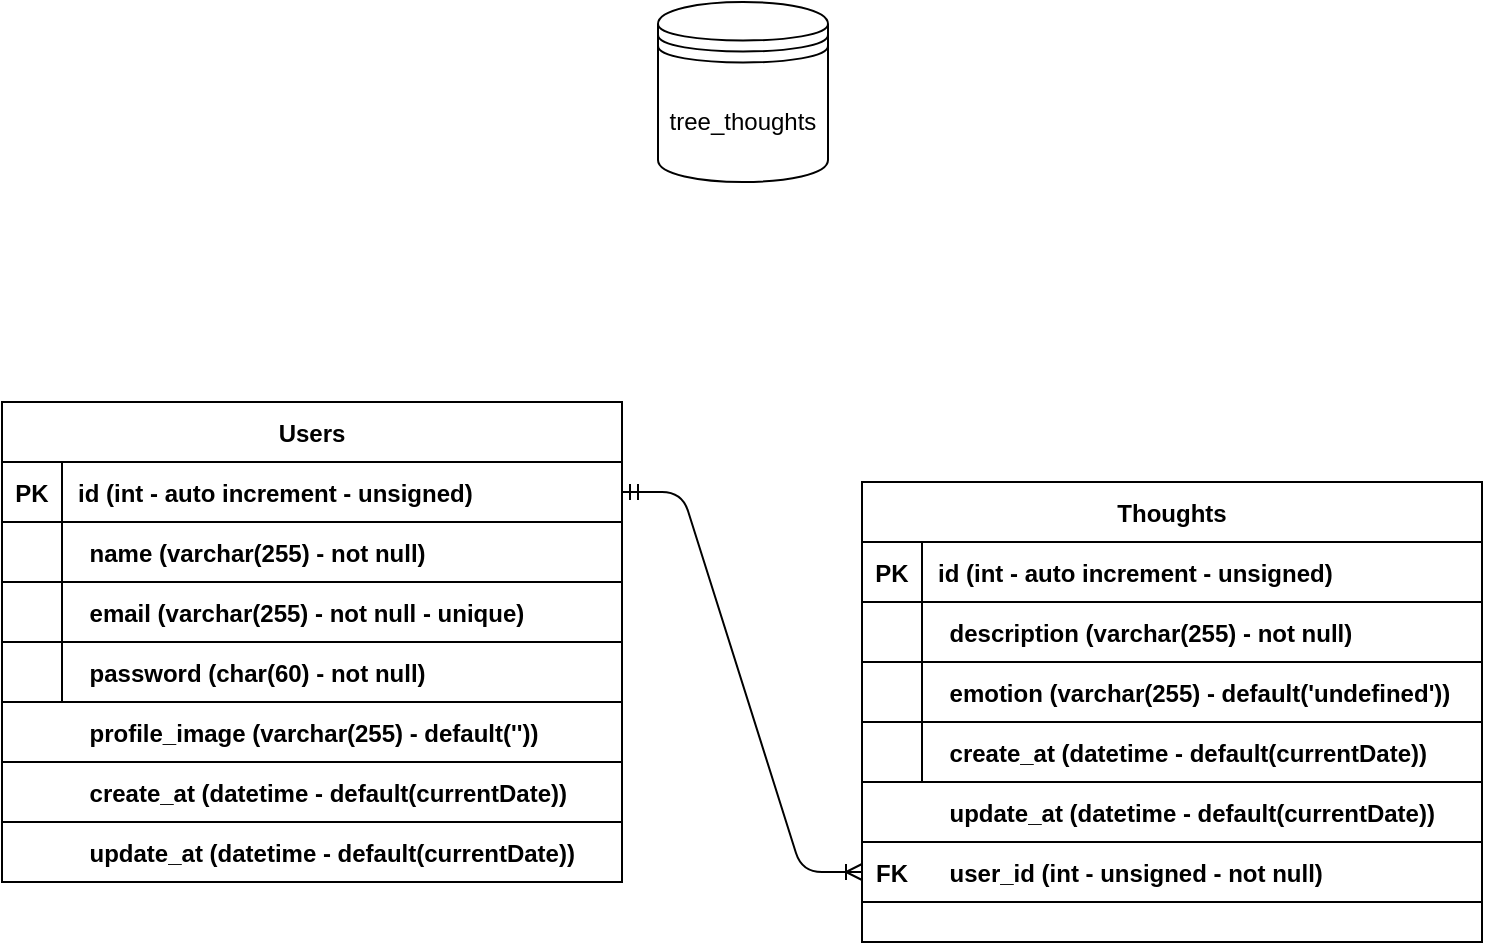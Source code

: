 <mxfile version="14.8.2" type="github">
  <diagram id="dFQ83MWQbFeCM8F21P78" name="Page-1">
    <mxGraphModel dx="569" dy="310" grid="1" gridSize="10" guides="1" tooltips="1" connect="1" arrows="1" fold="1" page="1" pageScale="1" pageWidth="850" pageHeight="1100" math="0" shadow="0">
      <root>
        <mxCell id="0" />
        <mxCell id="1" parent="0" />
        <mxCell id="xou5hH0iGpgoQNsRLM-i-1" value="tree_thoughts" style="shape=datastore;whiteSpace=wrap;html=1;" vertex="1" parent="1">
          <mxGeometry x="383" y="50" width="85" height="90" as="geometry" />
        </mxCell>
        <mxCell id="xou5hH0iGpgoQNsRLM-i-2" value="Users" style="shape=table;startSize=30;container=1;collapsible=1;childLayout=tableLayout;fixedRows=1;rowLines=0;fontStyle=1;align=center;resizeLast=1;" vertex="1" parent="1">
          <mxGeometry x="55" y="250" width="310" height="240" as="geometry" />
        </mxCell>
        <mxCell id="xou5hH0iGpgoQNsRLM-i-3" value="" style="shape=partialRectangle;collapsible=0;dropTarget=0;pointerEvents=0;fillColor=none;top=0;left=0;bottom=1;right=0;points=[[0,0.5],[1,0.5]];portConstraint=eastwest;" vertex="1" parent="xou5hH0iGpgoQNsRLM-i-2">
          <mxGeometry y="30" width="310" height="30" as="geometry" />
        </mxCell>
        <mxCell id="xou5hH0iGpgoQNsRLM-i-4" value="PK" style="shape=partialRectangle;connectable=0;fillColor=none;top=0;left=0;bottom=0;right=0;fontStyle=1;overflow=hidden;" vertex="1" parent="xou5hH0iGpgoQNsRLM-i-3">
          <mxGeometry width="30" height="30" as="geometry" />
        </mxCell>
        <mxCell id="xou5hH0iGpgoQNsRLM-i-5" value="id (int - auto increment - unsigned)" style="shape=partialRectangle;connectable=0;fillColor=none;top=0;left=0;bottom=0;right=0;align=left;spacingLeft=6;fontStyle=1;overflow=hidden;" vertex="1" parent="xou5hH0iGpgoQNsRLM-i-3">
          <mxGeometry x="30" width="280" height="30" as="geometry" />
        </mxCell>
        <mxCell id="xou5hH0iGpgoQNsRLM-i-6" value="" style="shape=partialRectangle;collapsible=0;dropTarget=0;pointerEvents=0;fillColor=none;top=0;left=0;bottom=0;right=0;points=[[0,0.5],[1,0.5]];portConstraint=eastwest;" vertex="1" parent="xou5hH0iGpgoQNsRLM-i-2">
          <mxGeometry y="60" width="310" height="30" as="geometry" />
        </mxCell>
        <mxCell id="xou5hH0iGpgoQNsRLM-i-7" value="" style="shape=partialRectangle;connectable=0;fillColor=none;top=0;left=0;bottom=0;right=0;editable=1;overflow=hidden;" vertex="1" parent="xou5hH0iGpgoQNsRLM-i-6">
          <mxGeometry width="30" height="30" as="geometry" />
        </mxCell>
        <mxCell id="xou5hH0iGpgoQNsRLM-i-8" value="" style="shape=partialRectangle;connectable=0;fillColor=none;top=0;left=0;bottom=0;right=0;align=left;spacingLeft=6;overflow=hidden;" vertex="1" parent="xou5hH0iGpgoQNsRLM-i-6">
          <mxGeometry x="30" width="280" height="30" as="geometry" />
        </mxCell>
        <mxCell id="xou5hH0iGpgoQNsRLM-i-9" value="" style="shape=partialRectangle;collapsible=0;dropTarget=0;pointerEvents=0;fillColor=none;top=0;left=0;bottom=0;right=0;points=[[0,0.5],[1,0.5]];portConstraint=eastwest;" vertex="1" parent="xou5hH0iGpgoQNsRLM-i-2">
          <mxGeometry y="90" width="310" height="30" as="geometry" />
        </mxCell>
        <mxCell id="xou5hH0iGpgoQNsRLM-i-10" value="" style="shape=partialRectangle;connectable=0;fillColor=none;top=0;left=0;bottom=0;right=0;editable=1;overflow=hidden;" vertex="1" parent="xou5hH0iGpgoQNsRLM-i-9">
          <mxGeometry width="30" height="30" as="geometry" />
        </mxCell>
        <mxCell id="xou5hH0iGpgoQNsRLM-i-11" value="" style="shape=partialRectangle;connectable=0;fillColor=none;top=0;left=0;bottom=0;right=0;align=left;spacingLeft=6;overflow=hidden;" vertex="1" parent="xou5hH0iGpgoQNsRLM-i-9">
          <mxGeometry x="30" width="280" height="30" as="geometry" />
        </mxCell>
        <mxCell id="xou5hH0iGpgoQNsRLM-i-12" value="" style="shape=partialRectangle;collapsible=0;dropTarget=0;pointerEvents=0;fillColor=none;top=0;left=0;bottom=0;right=0;points=[[0,0.5],[1,0.5]];portConstraint=eastwest;" vertex="1" parent="xou5hH0iGpgoQNsRLM-i-2">
          <mxGeometry y="120" width="310" height="30" as="geometry" />
        </mxCell>
        <mxCell id="xou5hH0iGpgoQNsRLM-i-13" value="" style="shape=partialRectangle;connectable=0;fillColor=none;top=0;left=0;bottom=0;right=0;editable=1;overflow=hidden;" vertex="1" parent="xou5hH0iGpgoQNsRLM-i-12">
          <mxGeometry width="30" height="30" as="geometry" />
        </mxCell>
        <mxCell id="xou5hH0iGpgoQNsRLM-i-14" value="" style="shape=partialRectangle;connectable=0;fillColor=none;top=0;left=0;bottom=0;right=0;align=left;spacingLeft=6;overflow=hidden;" vertex="1" parent="xou5hH0iGpgoQNsRLM-i-12">
          <mxGeometry x="30" width="280" height="30" as="geometry" />
        </mxCell>
        <mxCell id="xou5hH0iGpgoQNsRLM-i-15" value="" style="shape=partialRectangle;collapsible=0;dropTarget=0;pointerEvents=0;fillColor=none;top=0;left=0;bottom=1;right=0;points=[[0,0.5],[1,0.5]];portConstraint=eastwest;" vertex="1" parent="1">
          <mxGeometry x="55" y="310" width="310" height="30" as="geometry" />
        </mxCell>
        <mxCell id="xou5hH0iGpgoQNsRLM-i-16" value="" style="shape=partialRectangle;connectable=0;fillColor=none;top=0;left=0;bottom=0;right=0;fontStyle=1;overflow=hidden;" vertex="1" parent="xou5hH0iGpgoQNsRLM-i-15">
          <mxGeometry width="51.667" height="30" as="geometry" />
        </mxCell>
        <mxCell id="xou5hH0iGpgoQNsRLM-i-17" value="name (varchar(255) - not null)" style="shape=partialRectangle;connectable=0;fillColor=none;top=0;left=0;bottom=0;right=0;align=left;spacingLeft=6;fontStyle=1;overflow=hidden;" vertex="1" parent="xou5hH0iGpgoQNsRLM-i-15">
          <mxGeometry x="35.769" width="274.231" height="30" as="geometry" />
        </mxCell>
        <mxCell id="xou5hH0iGpgoQNsRLM-i-18" value="" style="shape=partialRectangle;collapsible=0;dropTarget=0;pointerEvents=0;fillColor=none;top=0;left=0;bottom=1;right=0;points=[[0,0.5],[1,0.5]];portConstraint=eastwest;" vertex="1" parent="1">
          <mxGeometry x="55" y="340" width="310" height="30" as="geometry" />
        </mxCell>
        <mxCell id="xou5hH0iGpgoQNsRLM-i-19" value="" style="shape=partialRectangle;connectable=0;fillColor=none;top=0;left=0;bottom=0;right=0;fontStyle=1;overflow=hidden;" vertex="1" parent="xou5hH0iGpgoQNsRLM-i-18">
          <mxGeometry width="51.667" height="30" as="geometry" />
        </mxCell>
        <mxCell id="xou5hH0iGpgoQNsRLM-i-20" value="email (varchar(255) - not null - unique)" style="shape=partialRectangle;connectable=0;fillColor=none;top=0;left=0;bottom=0;right=0;align=left;spacingLeft=6;fontStyle=1;overflow=hidden;" vertex="1" parent="xou5hH0iGpgoQNsRLM-i-18">
          <mxGeometry x="35.769" width="274.231" height="30" as="geometry" />
        </mxCell>
        <mxCell id="xou5hH0iGpgoQNsRLM-i-24" value="" style="shape=partialRectangle;collapsible=0;dropTarget=0;pointerEvents=0;fillColor=none;top=0;left=0;bottom=1;right=0;points=[[0,0.5],[1,0.5]];portConstraint=eastwest;" vertex="1" parent="1">
          <mxGeometry x="55" y="370" width="310" height="30" as="geometry" />
        </mxCell>
        <mxCell id="xou5hH0iGpgoQNsRLM-i-25" value="" style="shape=partialRectangle;connectable=0;fillColor=none;top=0;left=0;bottom=0;right=0;fontStyle=1;overflow=hidden;" vertex="1" parent="xou5hH0iGpgoQNsRLM-i-24">
          <mxGeometry width="51.667" height="30" as="geometry" />
        </mxCell>
        <mxCell id="xou5hH0iGpgoQNsRLM-i-26" value="password (char(60) - not null)" style="shape=partialRectangle;connectable=0;fillColor=none;top=0;left=0;bottom=0;right=0;align=left;spacingLeft=6;fontStyle=1;overflow=hidden;" vertex="1" parent="xou5hH0iGpgoQNsRLM-i-24">
          <mxGeometry x="35.769" width="274.231" height="30" as="geometry" />
        </mxCell>
        <mxCell id="xou5hH0iGpgoQNsRLM-i-27" value="" style="shape=partialRectangle;collapsible=0;dropTarget=0;pointerEvents=0;fillColor=none;top=0;left=0;bottom=1;right=0;points=[[0,0.5],[1,0.5]];portConstraint=eastwest;" vertex="1" parent="1">
          <mxGeometry x="55" y="400" width="310" height="30" as="geometry" />
        </mxCell>
        <mxCell id="xou5hH0iGpgoQNsRLM-i-28" value="" style="shape=partialRectangle;connectable=0;fillColor=none;top=0;left=0;bottom=0;right=0;fontStyle=1;overflow=hidden;" vertex="1" parent="xou5hH0iGpgoQNsRLM-i-27">
          <mxGeometry width="51.667" height="30" as="geometry" />
        </mxCell>
        <mxCell id="xou5hH0iGpgoQNsRLM-i-29" value="profile_image (varchar(255) - default(&#39;&#39;))" style="shape=partialRectangle;connectable=0;fillColor=none;top=0;left=0;bottom=0;right=0;align=left;spacingLeft=6;fontStyle=1;overflow=hidden;" vertex="1" parent="xou5hH0iGpgoQNsRLM-i-27">
          <mxGeometry x="35.769" width="274.231" height="30" as="geometry" />
        </mxCell>
        <mxCell id="xou5hH0iGpgoQNsRLM-i-30" value="Thoughts" style="shape=table;startSize=30;container=1;collapsible=1;childLayout=tableLayout;fixedRows=1;rowLines=0;fontStyle=1;align=center;resizeLast=1;" vertex="1" parent="1">
          <mxGeometry x="485" y="290" width="310" height="230" as="geometry" />
        </mxCell>
        <mxCell id="xou5hH0iGpgoQNsRLM-i-31" value="" style="shape=partialRectangle;collapsible=0;dropTarget=0;pointerEvents=0;fillColor=none;top=0;left=0;bottom=1;right=0;points=[[0,0.5],[1,0.5]];portConstraint=eastwest;" vertex="1" parent="xou5hH0iGpgoQNsRLM-i-30">
          <mxGeometry y="30" width="310" height="30" as="geometry" />
        </mxCell>
        <mxCell id="xou5hH0iGpgoQNsRLM-i-32" value="PK" style="shape=partialRectangle;connectable=0;fillColor=none;top=0;left=0;bottom=0;right=0;fontStyle=1;overflow=hidden;" vertex="1" parent="xou5hH0iGpgoQNsRLM-i-31">
          <mxGeometry width="30" height="30" as="geometry" />
        </mxCell>
        <mxCell id="xou5hH0iGpgoQNsRLM-i-33" value="id (int - auto increment - unsigned)" style="shape=partialRectangle;connectable=0;fillColor=none;top=0;left=0;bottom=0;right=0;align=left;spacingLeft=6;fontStyle=1;overflow=hidden;" vertex="1" parent="xou5hH0iGpgoQNsRLM-i-31">
          <mxGeometry x="30" width="280" height="30" as="geometry" />
        </mxCell>
        <mxCell id="xou5hH0iGpgoQNsRLM-i-34" value="" style="shape=partialRectangle;collapsible=0;dropTarget=0;pointerEvents=0;fillColor=none;top=0;left=0;bottom=0;right=0;points=[[0,0.5],[1,0.5]];portConstraint=eastwest;" vertex="1" parent="xou5hH0iGpgoQNsRLM-i-30">
          <mxGeometry y="60" width="310" height="30" as="geometry" />
        </mxCell>
        <mxCell id="xou5hH0iGpgoQNsRLM-i-35" value="" style="shape=partialRectangle;connectable=0;fillColor=none;top=0;left=0;bottom=0;right=0;editable=1;overflow=hidden;" vertex="1" parent="xou5hH0iGpgoQNsRLM-i-34">
          <mxGeometry width="30" height="30" as="geometry" />
        </mxCell>
        <mxCell id="xou5hH0iGpgoQNsRLM-i-36" value="" style="shape=partialRectangle;connectable=0;fillColor=none;top=0;left=0;bottom=0;right=0;align=left;spacingLeft=6;overflow=hidden;" vertex="1" parent="xou5hH0iGpgoQNsRLM-i-34">
          <mxGeometry x="30" width="280" height="30" as="geometry" />
        </mxCell>
        <mxCell id="xou5hH0iGpgoQNsRLM-i-37" value="" style="shape=partialRectangle;collapsible=0;dropTarget=0;pointerEvents=0;fillColor=none;top=0;left=0;bottom=0;right=0;points=[[0,0.5],[1,0.5]];portConstraint=eastwest;" vertex="1" parent="xou5hH0iGpgoQNsRLM-i-30">
          <mxGeometry y="90" width="310" height="30" as="geometry" />
        </mxCell>
        <mxCell id="xou5hH0iGpgoQNsRLM-i-38" value="" style="shape=partialRectangle;connectable=0;fillColor=none;top=0;left=0;bottom=0;right=0;editable=1;overflow=hidden;" vertex="1" parent="xou5hH0iGpgoQNsRLM-i-37">
          <mxGeometry width="30" height="30" as="geometry" />
        </mxCell>
        <mxCell id="xou5hH0iGpgoQNsRLM-i-39" value="" style="shape=partialRectangle;connectable=0;fillColor=none;top=0;left=0;bottom=0;right=0;align=left;spacingLeft=6;overflow=hidden;" vertex="1" parent="xou5hH0iGpgoQNsRLM-i-37">
          <mxGeometry x="30" width="280" height="30" as="geometry" />
        </mxCell>
        <mxCell id="xou5hH0iGpgoQNsRLM-i-40" value="" style="shape=partialRectangle;collapsible=0;dropTarget=0;pointerEvents=0;fillColor=none;top=0;left=0;bottom=0;right=0;points=[[0,0.5],[1,0.5]];portConstraint=eastwest;" vertex="1" parent="xou5hH0iGpgoQNsRLM-i-30">
          <mxGeometry y="120" width="310" height="30" as="geometry" />
        </mxCell>
        <mxCell id="xou5hH0iGpgoQNsRLM-i-41" value="" style="shape=partialRectangle;connectable=0;fillColor=none;top=0;left=0;bottom=0;right=0;editable=1;overflow=hidden;" vertex="1" parent="xou5hH0iGpgoQNsRLM-i-40">
          <mxGeometry width="30" height="30" as="geometry" />
        </mxCell>
        <mxCell id="xou5hH0iGpgoQNsRLM-i-42" value="" style="shape=partialRectangle;connectable=0;fillColor=none;top=0;left=0;bottom=0;right=0;align=left;spacingLeft=6;overflow=hidden;" vertex="1" parent="xou5hH0iGpgoQNsRLM-i-40">
          <mxGeometry x="30" width="280" height="30" as="geometry" />
        </mxCell>
        <mxCell id="xou5hH0iGpgoQNsRLM-i-43" value="" style="shape=partialRectangle;collapsible=0;dropTarget=0;pointerEvents=0;fillColor=none;top=0;left=0;bottom=1;right=0;points=[[0,0.5],[1,0.5]];portConstraint=eastwest;" vertex="1" parent="1">
          <mxGeometry x="485" y="350" width="310" height="30" as="geometry" />
        </mxCell>
        <mxCell id="xou5hH0iGpgoQNsRLM-i-44" value="" style="shape=partialRectangle;connectable=0;fillColor=none;top=0;left=0;bottom=0;right=0;fontStyle=1;overflow=hidden;" vertex="1" parent="xou5hH0iGpgoQNsRLM-i-43">
          <mxGeometry width="51.667" height="30" as="geometry" />
        </mxCell>
        <mxCell id="xou5hH0iGpgoQNsRLM-i-45" value="description (varchar(255) - not null)" style="shape=partialRectangle;connectable=0;fillColor=none;top=0;left=0;bottom=0;right=0;align=left;spacingLeft=6;fontStyle=1;overflow=hidden;" vertex="1" parent="xou5hH0iGpgoQNsRLM-i-43">
          <mxGeometry x="35.769" width="274.231" height="30" as="geometry" />
        </mxCell>
        <mxCell id="xou5hH0iGpgoQNsRLM-i-46" value="" style="shape=partialRectangle;collapsible=0;dropTarget=0;pointerEvents=0;fillColor=none;top=0;left=0;bottom=1;right=0;points=[[0,0.5],[1,0.5]];portConstraint=eastwest;" vertex="1" parent="1">
          <mxGeometry x="485" y="410" width="310" height="30" as="geometry" />
        </mxCell>
        <mxCell id="xou5hH0iGpgoQNsRLM-i-47" value="" style="shape=partialRectangle;connectable=0;fillColor=none;top=0;left=0;bottom=0;right=0;fontStyle=1;overflow=hidden;" vertex="1" parent="xou5hH0iGpgoQNsRLM-i-46">
          <mxGeometry width="51.667" height="30" as="geometry" />
        </mxCell>
        <mxCell id="xou5hH0iGpgoQNsRLM-i-48" value="create_at (datetime - default(currentDate))" style="shape=partialRectangle;connectable=0;fillColor=none;top=0;left=0;bottom=0;right=0;align=left;spacingLeft=6;fontStyle=1;overflow=hidden;" vertex="1" parent="xou5hH0iGpgoQNsRLM-i-46">
          <mxGeometry x="35.769" width="274.231" height="30" as="geometry" />
        </mxCell>
        <mxCell id="xou5hH0iGpgoQNsRLM-i-49" value="" style="shape=partialRectangle;collapsible=0;dropTarget=0;pointerEvents=0;fillColor=none;top=0;left=0;bottom=1;right=0;points=[[0,0.5],[1,0.5]];portConstraint=eastwest;" vertex="1" parent="1">
          <mxGeometry x="485" y="380" width="310" height="30" as="geometry" />
        </mxCell>
        <mxCell id="xou5hH0iGpgoQNsRLM-i-50" value="" style="shape=partialRectangle;connectable=0;fillColor=none;top=0;left=0;bottom=0;right=0;fontStyle=1;overflow=hidden;" vertex="1" parent="xou5hH0iGpgoQNsRLM-i-49">
          <mxGeometry width="51.667" height="30" as="geometry" />
        </mxCell>
        <mxCell id="xou5hH0iGpgoQNsRLM-i-51" value="emotion (varchar(255) - default(&#39;undefined&#39;))" style="shape=partialRectangle;connectable=0;fillColor=none;top=0;left=0;bottom=0;right=0;align=left;spacingLeft=6;fontStyle=1;overflow=hidden;" vertex="1" parent="xou5hH0iGpgoQNsRLM-i-49">
          <mxGeometry x="35.769" width="274.231" height="30" as="geometry" />
        </mxCell>
        <mxCell id="xou5hH0iGpgoQNsRLM-i-55" value="" style="shape=partialRectangle;collapsible=0;dropTarget=0;pointerEvents=0;fillColor=none;top=0;left=0;bottom=1;right=0;points=[[0,0.5],[1,0.5]];portConstraint=eastwest;" vertex="1" parent="1">
          <mxGeometry x="55" y="430" width="310" height="30" as="geometry" />
        </mxCell>
        <mxCell id="xou5hH0iGpgoQNsRLM-i-56" value="" style="shape=partialRectangle;connectable=0;fillColor=none;top=0;left=0;bottom=0;right=0;fontStyle=1;overflow=hidden;" vertex="1" parent="xou5hH0iGpgoQNsRLM-i-55">
          <mxGeometry width="51.667" height="30" as="geometry" />
        </mxCell>
        <mxCell id="xou5hH0iGpgoQNsRLM-i-57" value="create_at (datetime - default(currentDate))" style="shape=partialRectangle;connectable=0;fillColor=none;top=0;left=0;bottom=0;right=0;align=left;spacingLeft=6;fontStyle=1;overflow=hidden;" vertex="1" parent="xou5hH0iGpgoQNsRLM-i-55">
          <mxGeometry x="35.769" width="274.231" height="30" as="geometry" />
        </mxCell>
        <mxCell id="xou5hH0iGpgoQNsRLM-i-58" value="" style="shape=partialRectangle;collapsible=0;dropTarget=0;pointerEvents=0;fillColor=none;top=0;left=0;bottom=1;right=0;points=[[0,0.5],[1,0.5]];portConstraint=eastwest;" vertex="1" parent="1">
          <mxGeometry x="55" y="460" width="310" height="30" as="geometry" />
        </mxCell>
        <mxCell id="xou5hH0iGpgoQNsRLM-i-59" value="" style="shape=partialRectangle;connectable=0;fillColor=none;top=0;left=0;bottom=0;right=0;fontStyle=1;overflow=hidden;" vertex="1" parent="xou5hH0iGpgoQNsRLM-i-58">
          <mxGeometry width="51.667" height="30" as="geometry" />
        </mxCell>
        <mxCell id="xou5hH0iGpgoQNsRLM-i-60" value="update_at (datetime - default(currentDate))" style="shape=partialRectangle;connectable=0;fillColor=none;top=0;left=0;bottom=0;right=0;align=left;spacingLeft=6;fontStyle=1;overflow=hidden;" vertex="1" parent="xou5hH0iGpgoQNsRLM-i-58">
          <mxGeometry x="35.769" width="274.231" height="30" as="geometry" />
        </mxCell>
        <mxCell id="xou5hH0iGpgoQNsRLM-i-61" value="" style="shape=partialRectangle;collapsible=0;dropTarget=0;pointerEvents=0;fillColor=none;top=0;left=0;bottom=1;right=0;points=[[0,0.5],[1,0.5]];portConstraint=eastwest;" vertex="1" parent="1">
          <mxGeometry x="485" y="440" width="310" height="30" as="geometry" />
        </mxCell>
        <mxCell id="xou5hH0iGpgoQNsRLM-i-62" value="" style="shape=partialRectangle;connectable=0;fillColor=none;top=0;left=0;bottom=0;right=0;fontStyle=1;overflow=hidden;" vertex="1" parent="xou5hH0iGpgoQNsRLM-i-61">
          <mxGeometry width="51.667" height="30" as="geometry" />
        </mxCell>
        <mxCell id="xou5hH0iGpgoQNsRLM-i-63" value="update_at (datetime - default(currentDate))" style="shape=partialRectangle;connectable=0;fillColor=none;top=0;left=0;bottom=0;right=0;align=left;spacingLeft=6;fontStyle=1;overflow=hidden;" vertex="1" parent="xou5hH0iGpgoQNsRLM-i-61">
          <mxGeometry x="35.769" width="274.231" height="30" as="geometry" />
        </mxCell>
        <mxCell id="xou5hH0iGpgoQNsRLM-i-64" value="" style="shape=partialRectangle;collapsible=0;dropTarget=0;pointerEvents=0;fillColor=none;top=0;left=0;bottom=1;right=0;points=[[0,0.5],[1,0.5]];portConstraint=eastwest;" vertex="1" parent="1">
          <mxGeometry x="485" y="470" width="310" height="30" as="geometry" />
        </mxCell>
        <mxCell id="xou5hH0iGpgoQNsRLM-i-65" value="FK" style="shape=partialRectangle;connectable=0;fillColor=none;top=0;left=0;bottom=0;right=0;fontStyle=1;overflow=hidden;" vertex="1" parent="xou5hH0iGpgoQNsRLM-i-64">
          <mxGeometry width="30" height="30" as="geometry" />
        </mxCell>
        <mxCell id="xou5hH0iGpgoQNsRLM-i-66" value="user_id (int - unsigned - not null)" style="shape=partialRectangle;connectable=0;fillColor=none;top=0;left=0;bottom=0;right=0;align=left;spacingLeft=6;fontStyle=1;overflow=hidden;" vertex="1" parent="xou5hH0iGpgoQNsRLM-i-64">
          <mxGeometry x="35.769" width="274.231" height="30" as="geometry" />
        </mxCell>
        <mxCell id="xou5hH0iGpgoQNsRLM-i-71" value="" style="edgeStyle=entityRelationEdgeStyle;fontSize=12;html=1;endArrow=ERoneToMany;startArrow=ERmandOne;exitX=1;exitY=0.5;exitDx=0;exitDy=0;entryX=0;entryY=0.5;entryDx=0;entryDy=0;" edge="1" parent="1" source="xou5hH0iGpgoQNsRLM-i-3" target="xou5hH0iGpgoQNsRLM-i-64">
          <mxGeometry width="100" height="100" relative="1" as="geometry">
            <mxPoint x="385" y="410" as="sourcePoint" />
            <mxPoint x="485" y="310" as="targetPoint" />
          </mxGeometry>
        </mxCell>
      </root>
    </mxGraphModel>
  </diagram>
</mxfile>
